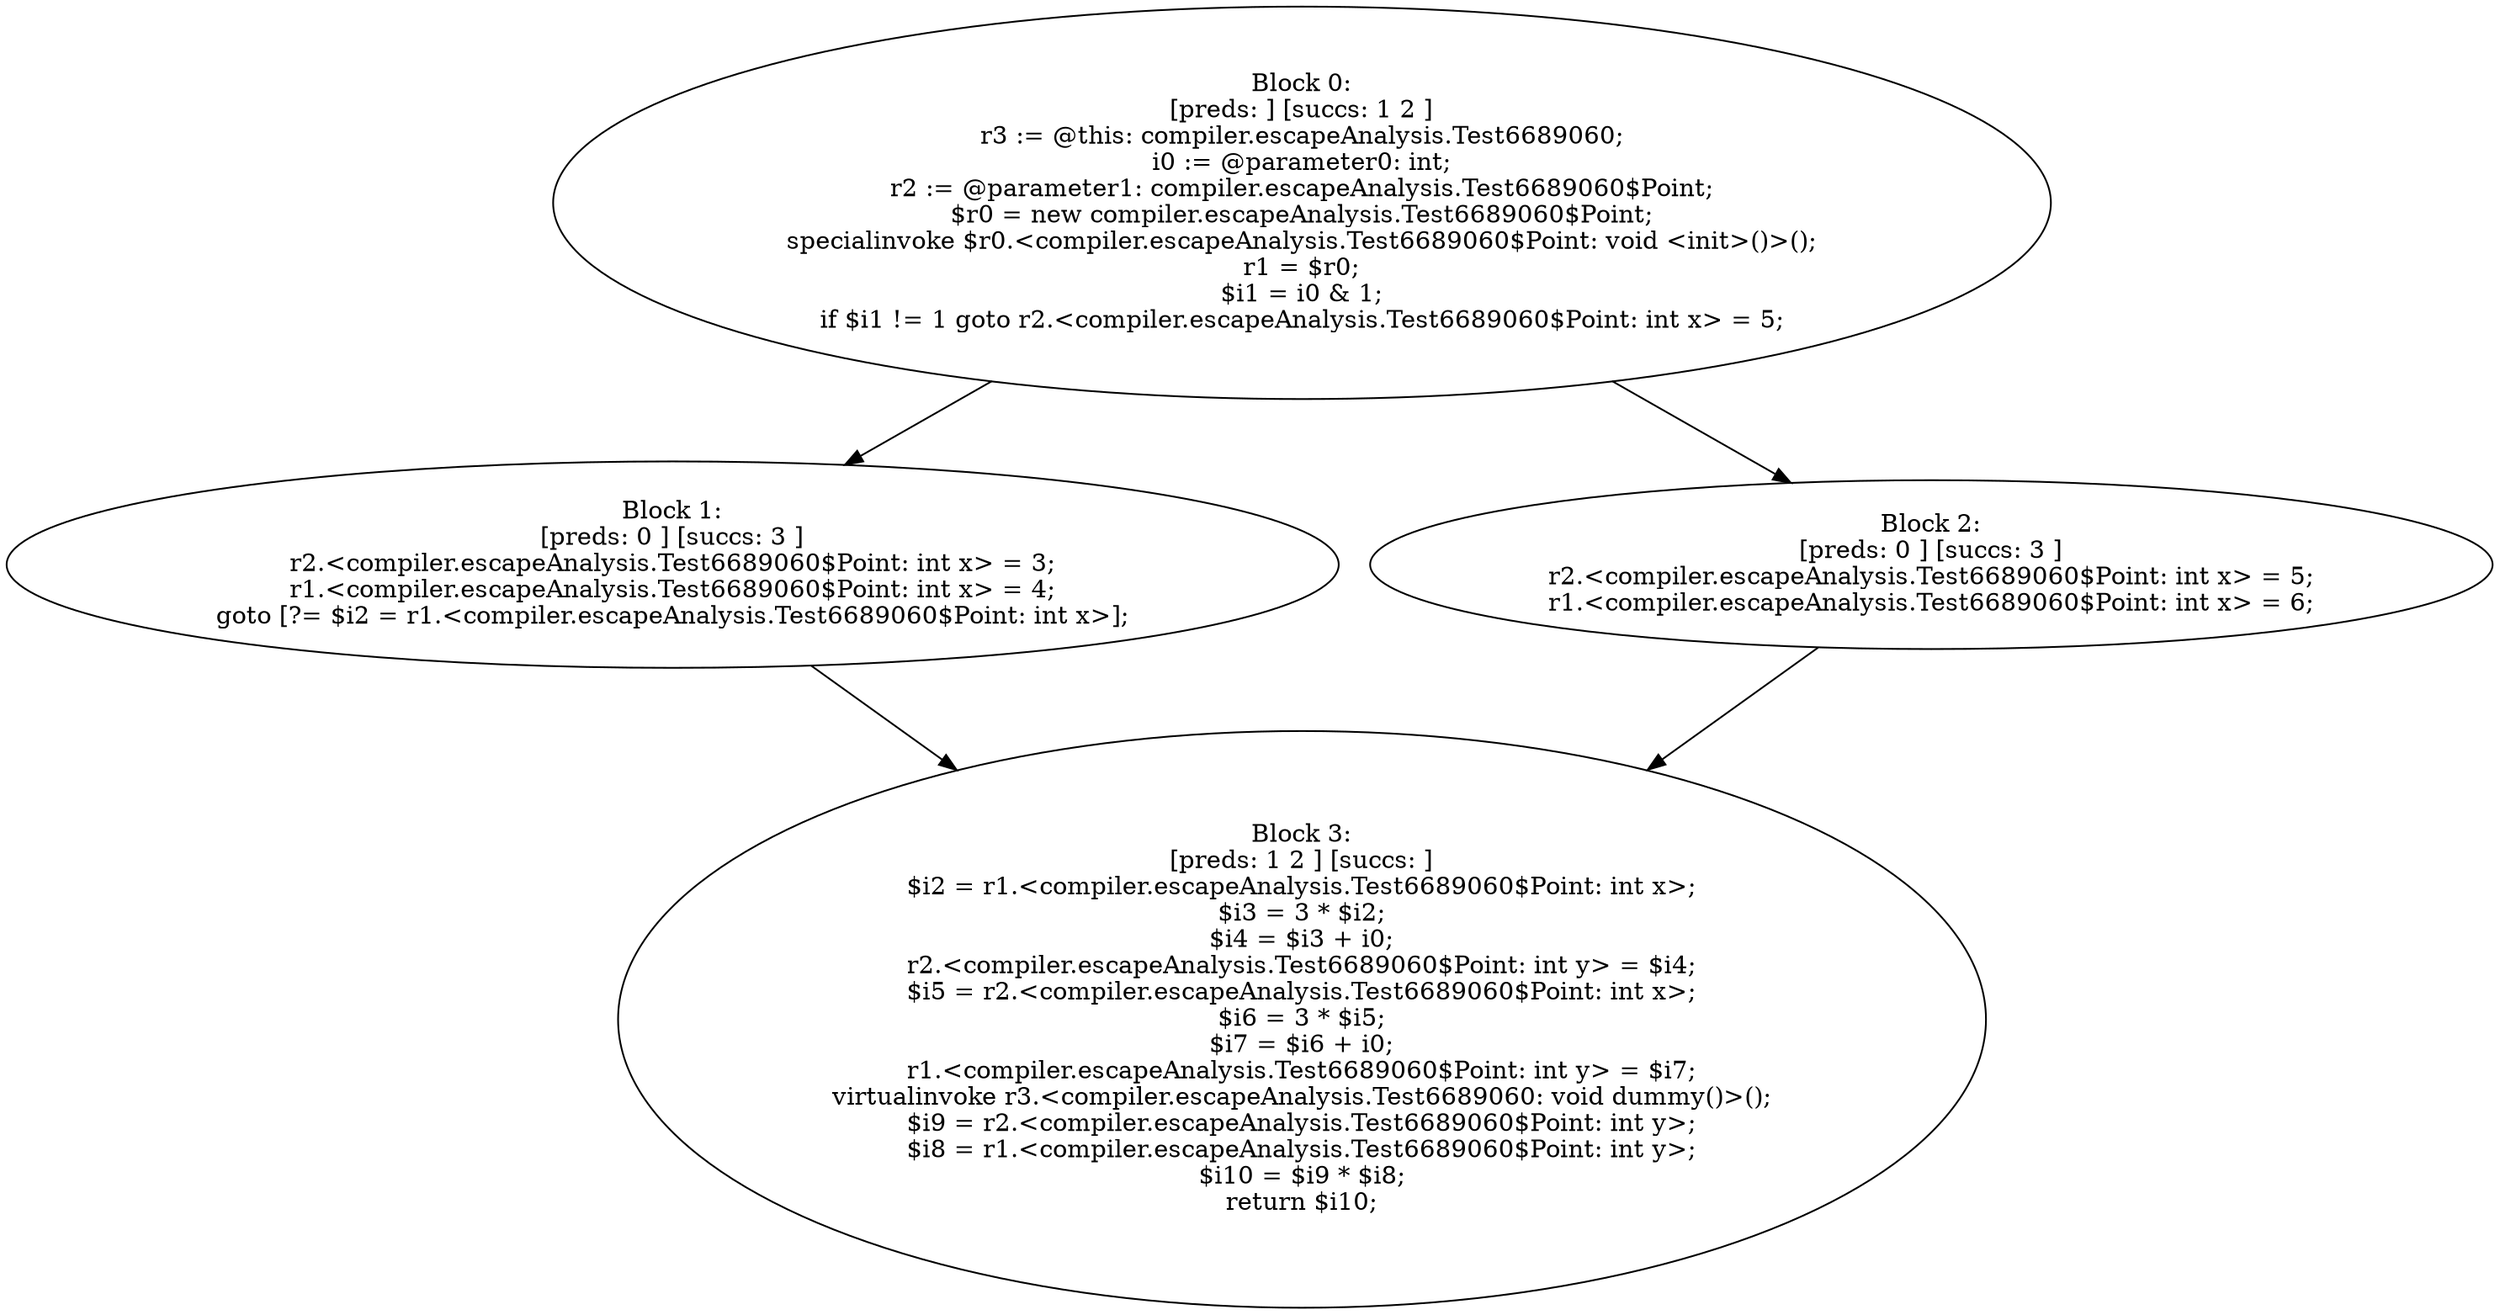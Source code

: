 digraph "unitGraph" {
    "Block 0:
[preds: ] [succs: 1 2 ]
r3 := @this: compiler.escapeAnalysis.Test6689060;
i0 := @parameter0: int;
r2 := @parameter1: compiler.escapeAnalysis.Test6689060$Point;
$r0 = new compiler.escapeAnalysis.Test6689060$Point;
specialinvoke $r0.<compiler.escapeAnalysis.Test6689060$Point: void <init>()>();
r1 = $r0;
$i1 = i0 & 1;
if $i1 != 1 goto r2.<compiler.escapeAnalysis.Test6689060$Point: int x> = 5;
"
    "Block 1:
[preds: 0 ] [succs: 3 ]
r2.<compiler.escapeAnalysis.Test6689060$Point: int x> = 3;
r1.<compiler.escapeAnalysis.Test6689060$Point: int x> = 4;
goto [?= $i2 = r1.<compiler.escapeAnalysis.Test6689060$Point: int x>];
"
    "Block 2:
[preds: 0 ] [succs: 3 ]
r2.<compiler.escapeAnalysis.Test6689060$Point: int x> = 5;
r1.<compiler.escapeAnalysis.Test6689060$Point: int x> = 6;
"
    "Block 3:
[preds: 1 2 ] [succs: ]
$i2 = r1.<compiler.escapeAnalysis.Test6689060$Point: int x>;
$i3 = 3 * $i2;
$i4 = $i3 + i0;
r2.<compiler.escapeAnalysis.Test6689060$Point: int y> = $i4;
$i5 = r2.<compiler.escapeAnalysis.Test6689060$Point: int x>;
$i6 = 3 * $i5;
$i7 = $i6 + i0;
r1.<compiler.escapeAnalysis.Test6689060$Point: int y> = $i7;
virtualinvoke r3.<compiler.escapeAnalysis.Test6689060: void dummy()>();
$i9 = r2.<compiler.escapeAnalysis.Test6689060$Point: int y>;
$i8 = r1.<compiler.escapeAnalysis.Test6689060$Point: int y>;
$i10 = $i9 * $i8;
return $i10;
"
    "Block 0:
[preds: ] [succs: 1 2 ]
r3 := @this: compiler.escapeAnalysis.Test6689060;
i0 := @parameter0: int;
r2 := @parameter1: compiler.escapeAnalysis.Test6689060$Point;
$r0 = new compiler.escapeAnalysis.Test6689060$Point;
specialinvoke $r0.<compiler.escapeAnalysis.Test6689060$Point: void <init>()>();
r1 = $r0;
$i1 = i0 & 1;
if $i1 != 1 goto r2.<compiler.escapeAnalysis.Test6689060$Point: int x> = 5;
"->"Block 1:
[preds: 0 ] [succs: 3 ]
r2.<compiler.escapeAnalysis.Test6689060$Point: int x> = 3;
r1.<compiler.escapeAnalysis.Test6689060$Point: int x> = 4;
goto [?= $i2 = r1.<compiler.escapeAnalysis.Test6689060$Point: int x>];
";
    "Block 0:
[preds: ] [succs: 1 2 ]
r3 := @this: compiler.escapeAnalysis.Test6689060;
i0 := @parameter0: int;
r2 := @parameter1: compiler.escapeAnalysis.Test6689060$Point;
$r0 = new compiler.escapeAnalysis.Test6689060$Point;
specialinvoke $r0.<compiler.escapeAnalysis.Test6689060$Point: void <init>()>();
r1 = $r0;
$i1 = i0 & 1;
if $i1 != 1 goto r2.<compiler.escapeAnalysis.Test6689060$Point: int x> = 5;
"->"Block 2:
[preds: 0 ] [succs: 3 ]
r2.<compiler.escapeAnalysis.Test6689060$Point: int x> = 5;
r1.<compiler.escapeAnalysis.Test6689060$Point: int x> = 6;
";
    "Block 1:
[preds: 0 ] [succs: 3 ]
r2.<compiler.escapeAnalysis.Test6689060$Point: int x> = 3;
r1.<compiler.escapeAnalysis.Test6689060$Point: int x> = 4;
goto [?= $i2 = r1.<compiler.escapeAnalysis.Test6689060$Point: int x>];
"->"Block 3:
[preds: 1 2 ] [succs: ]
$i2 = r1.<compiler.escapeAnalysis.Test6689060$Point: int x>;
$i3 = 3 * $i2;
$i4 = $i3 + i0;
r2.<compiler.escapeAnalysis.Test6689060$Point: int y> = $i4;
$i5 = r2.<compiler.escapeAnalysis.Test6689060$Point: int x>;
$i6 = 3 * $i5;
$i7 = $i6 + i0;
r1.<compiler.escapeAnalysis.Test6689060$Point: int y> = $i7;
virtualinvoke r3.<compiler.escapeAnalysis.Test6689060: void dummy()>();
$i9 = r2.<compiler.escapeAnalysis.Test6689060$Point: int y>;
$i8 = r1.<compiler.escapeAnalysis.Test6689060$Point: int y>;
$i10 = $i9 * $i8;
return $i10;
";
    "Block 2:
[preds: 0 ] [succs: 3 ]
r2.<compiler.escapeAnalysis.Test6689060$Point: int x> = 5;
r1.<compiler.escapeAnalysis.Test6689060$Point: int x> = 6;
"->"Block 3:
[preds: 1 2 ] [succs: ]
$i2 = r1.<compiler.escapeAnalysis.Test6689060$Point: int x>;
$i3 = 3 * $i2;
$i4 = $i3 + i0;
r2.<compiler.escapeAnalysis.Test6689060$Point: int y> = $i4;
$i5 = r2.<compiler.escapeAnalysis.Test6689060$Point: int x>;
$i6 = 3 * $i5;
$i7 = $i6 + i0;
r1.<compiler.escapeAnalysis.Test6689060$Point: int y> = $i7;
virtualinvoke r3.<compiler.escapeAnalysis.Test6689060: void dummy()>();
$i9 = r2.<compiler.escapeAnalysis.Test6689060$Point: int y>;
$i8 = r1.<compiler.escapeAnalysis.Test6689060$Point: int y>;
$i10 = $i9 * $i8;
return $i10;
";
}
